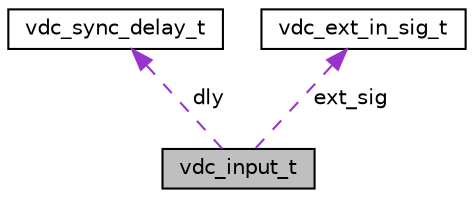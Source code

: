 digraph "vdc_input_t"
{
 // LATEX_PDF_SIZE
  edge [fontname="Helvetica",fontsize="10",labelfontname="Helvetica",labelfontsize="10"];
  node [fontname="Helvetica",fontsize="10",shape=record];
  Node1 [label="vdc_input_t",height=0.2,width=0.4,color="black", fillcolor="grey75", style="filled", fontcolor="black",tooltip=" "];
  Node2 -> Node1 [dir="back",color="darkorchid3",fontsize="10",style="dashed",label=" dly" ,fontname="Helvetica"];
  Node2 [label="vdc_sync_delay_t",height=0.2,width=0.4,color="black", fillcolor="white", style="filled",URL="$d2/d93/structvdc__sync__delay__t.html",tooltip=" "];
  Node3 -> Node1 [dir="back",color="darkorchid3",fontsize="10",style="dashed",label=" ext_sig" ,fontname="Helvetica"];
  Node3 [label="vdc_ext_in_sig_t",height=0.2,width=0.4,color="black", fillcolor="white", style="filled",URL="$d1/d83/structvdc__ext__in__sig__t.html",tooltip=" "];
}
